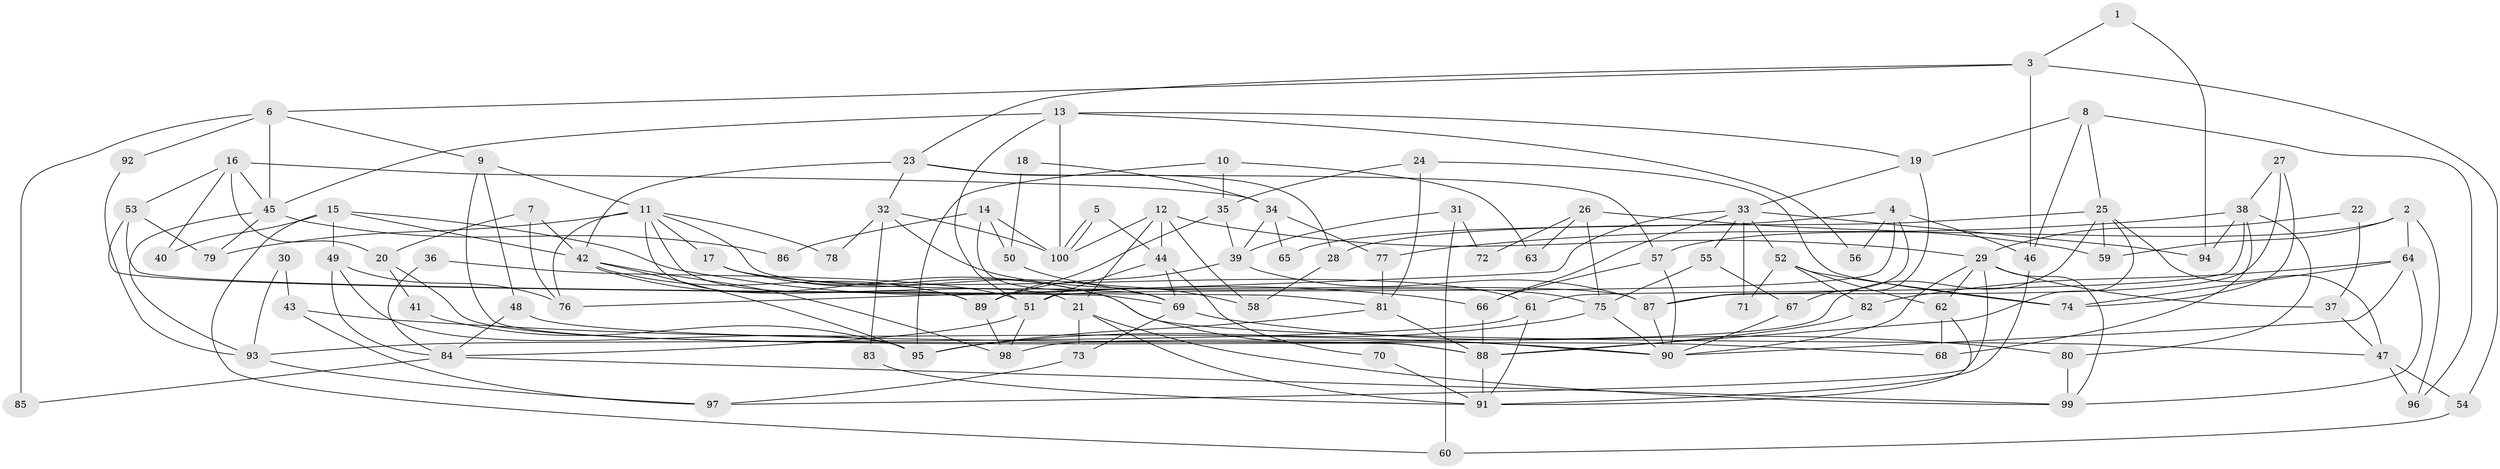 // Generated by graph-tools (version 1.1) at 2025/38/02/21/25 10:38:59]
// undirected, 100 vertices, 200 edges
graph export_dot {
graph [start="1"]
  node [color=gray90,style=filled];
  1;
  2;
  3;
  4;
  5;
  6;
  7;
  8;
  9;
  10;
  11;
  12;
  13;
  14;
  15;
  16;
  17;
  18;
  19;
  20;
  21;
  22;
  23;
  24;
  25;
  26;
  27;
  28;
  29;
  30;
  31;
  32;
  33;
  34;
  35;
  36;
  37;
  38;
  39;
  40;
  41;
  42;
  43;
  44;
  45;
  46;
  47;
  48;
  49;
  50;
  51;
  52;
  53;
  54;
  55;
  56;
  57;
  58;
  59;
  60;
  61;
  62;
  63;
  64;
  65;
  66;
  67;
  68;
  69;
  70;
  71;
  72;
  73;
  74;
  75;
  76;
  77;
  78;
  79;
  80;
  81;
  82;
  83;
  84;
  85;
  86;
  87;
  88;
  89;
  90;
  91;
  92;
  93;
  94;
  95;
  96;
  97;
  98;
  99;
  100;
  1 -- 3;
  1 -- 94;
  2 -- 57;
  2 -- 64;
  2 -- 59;
  2 -- 96;
  3 -- 6;
  3 -- 46;
  3 -- 23;
  3 -- 54;
  4 -- 87;
  4 -- 51;
  4 -- 46;
  4 -- 56;
  4 -- 65;
  5 -- 100;
  5 -- 100;
  5 -- 44;
  6 -- 45;
  6 -- 9;
  6 -- 85;
  6 -- 92;
  7 -- 76;
  7 -- 42;
  7 -- 20;
  8 -- 46;
  8 -- 25;
  8 -- 19;
  8 -- 96;
  9 -- 48;
  9 -- 88;
  9 -- 11;
  10 -- 95;
  10 -- 35;
  10 -- 63;
  11 -- 89;
  11 -- 17;
  11 -- 21;
  11 -- 76;
  11 -- 78;
  11 -- 79;
  11 -- 87;
  12 -- 44;
  12 -- 21;
  12 -- 29;
  12 -- 58;
  12 -- 100;
  13 -- 100;
  13 -- 19;
  13 -- 45;
  13 -- 51;
  13 -- 56;
  14 -- 69;
  14 -- 100;
  14 -- 50;
  14 -- 86;
  15 -- 49;
  15 -- 42;
  15 -- 40;
  15 -- 60;
  15 -- 66;
  16 -- 53;
  16 -- 20;
  16 -- 34;
  16 -- 40;
  16 -- 45;
  17 -- 90;
  17 -- 61;
  17 -- 69;
  18 -- 50;
  18 -- 34;
  19 -- 33;
  19 -- 67;
  20 -- 88;
  20 -- 41;
  21 -- 99;
  21 -- 73;
  21 -- 91;
  22 -- 37;
  22 -- 29;
  23 -- 32;
  23 -- 28;
  23 -- 42;
  23 -- 57;
  24 -- 35;
  24 -- 74;
  24 -- 81;
  25 -- 88;
  25 -- 47;
  25 -- 28;
  25 -- 59;
  25 -- 98;
  26 -- 75;
  26 -- 59;
  26 -- 63;
  26 -- 72;
  27 -- 87;
  27 -- 38;
  27 -- 74;
  28 -- 58;
  29 -- 97;
  29 -- 37;
  29 -- 62;
  29 -- 90;
  29 -- 99;
  30 -- 43;
  30 -- 93;
  31 -- 39;
  31 -- 60;
  31 -- 72;
  32 -- 100;
  32 -- 75;
  32 -- 78;
  32 -- 83;
  33 -- 52;
  33 -- 66;
  33 -- 55;
  33 -- 71;
  33 -- 76;
  33 -- 94;
  34 -- 39;
  34 -- 65;
  34 -- 77;
  35 -- 39;
  35 -- 89;
  36 -- 51;
  36 -- 84;
  37 -- 47;
  38 -- 80;
  38 -- 61;
  38 -- 68;
  38 -- 77;
  38 -- 94;
  39 -- 89;
  39 -- 87;
  41 -- 95;
  42 -- 95;
  42 -- 47;
  42 -- 89;
  42 -- 98;
  43 -- 90;
  43 -- 97;
  44 -- 69;
  44 -- 51;
  44 -- 70;
  45 -- 79;
  45 -- 86;
  45 -- 93;
  46 -- 91;
  47 -- 96;
  47 -- 54;
  48 -- 84;
  48 -- 68;
  49 -- 76;
  49 -- 95;
  49 -- 84;
  50 -- 58;
  51 -- 98;
  51 -- 84;
  52 -- 74;
  52 -- 62;
  52 -- 71;
  52 -- 82;
  53 -- 81;
  53 -- 79;
  53 -- 69;
  54 -- 60;
  55 -- 67;
  55 -- 75;
  57 -- 66;
  57 -- 90;
  61 -- 91;
  61 -- 93;
  62 -- 91;
  62 -- 68;
  64 -- 99;
  64 -- 90;
  64 -- 74;
  64 -- 82;
  66 -- 88;
  67 -- 90;
  69 -- 73;
  69 -- 80;
  70 -- 91;
  73 -- 97;
  75 -- 90;
  75 -- 95;
  77 -- 81;
  80 -- 99;
  81 -- 88;
  81 -- 95;
  82 -- 88;
  83 -- 91;
  84 -- 85;
  84 -- 99;
  87 -- 90;
  88 -- 91;
  89 -- 98;
  92 -- 93;
  93 -- 97;
}
